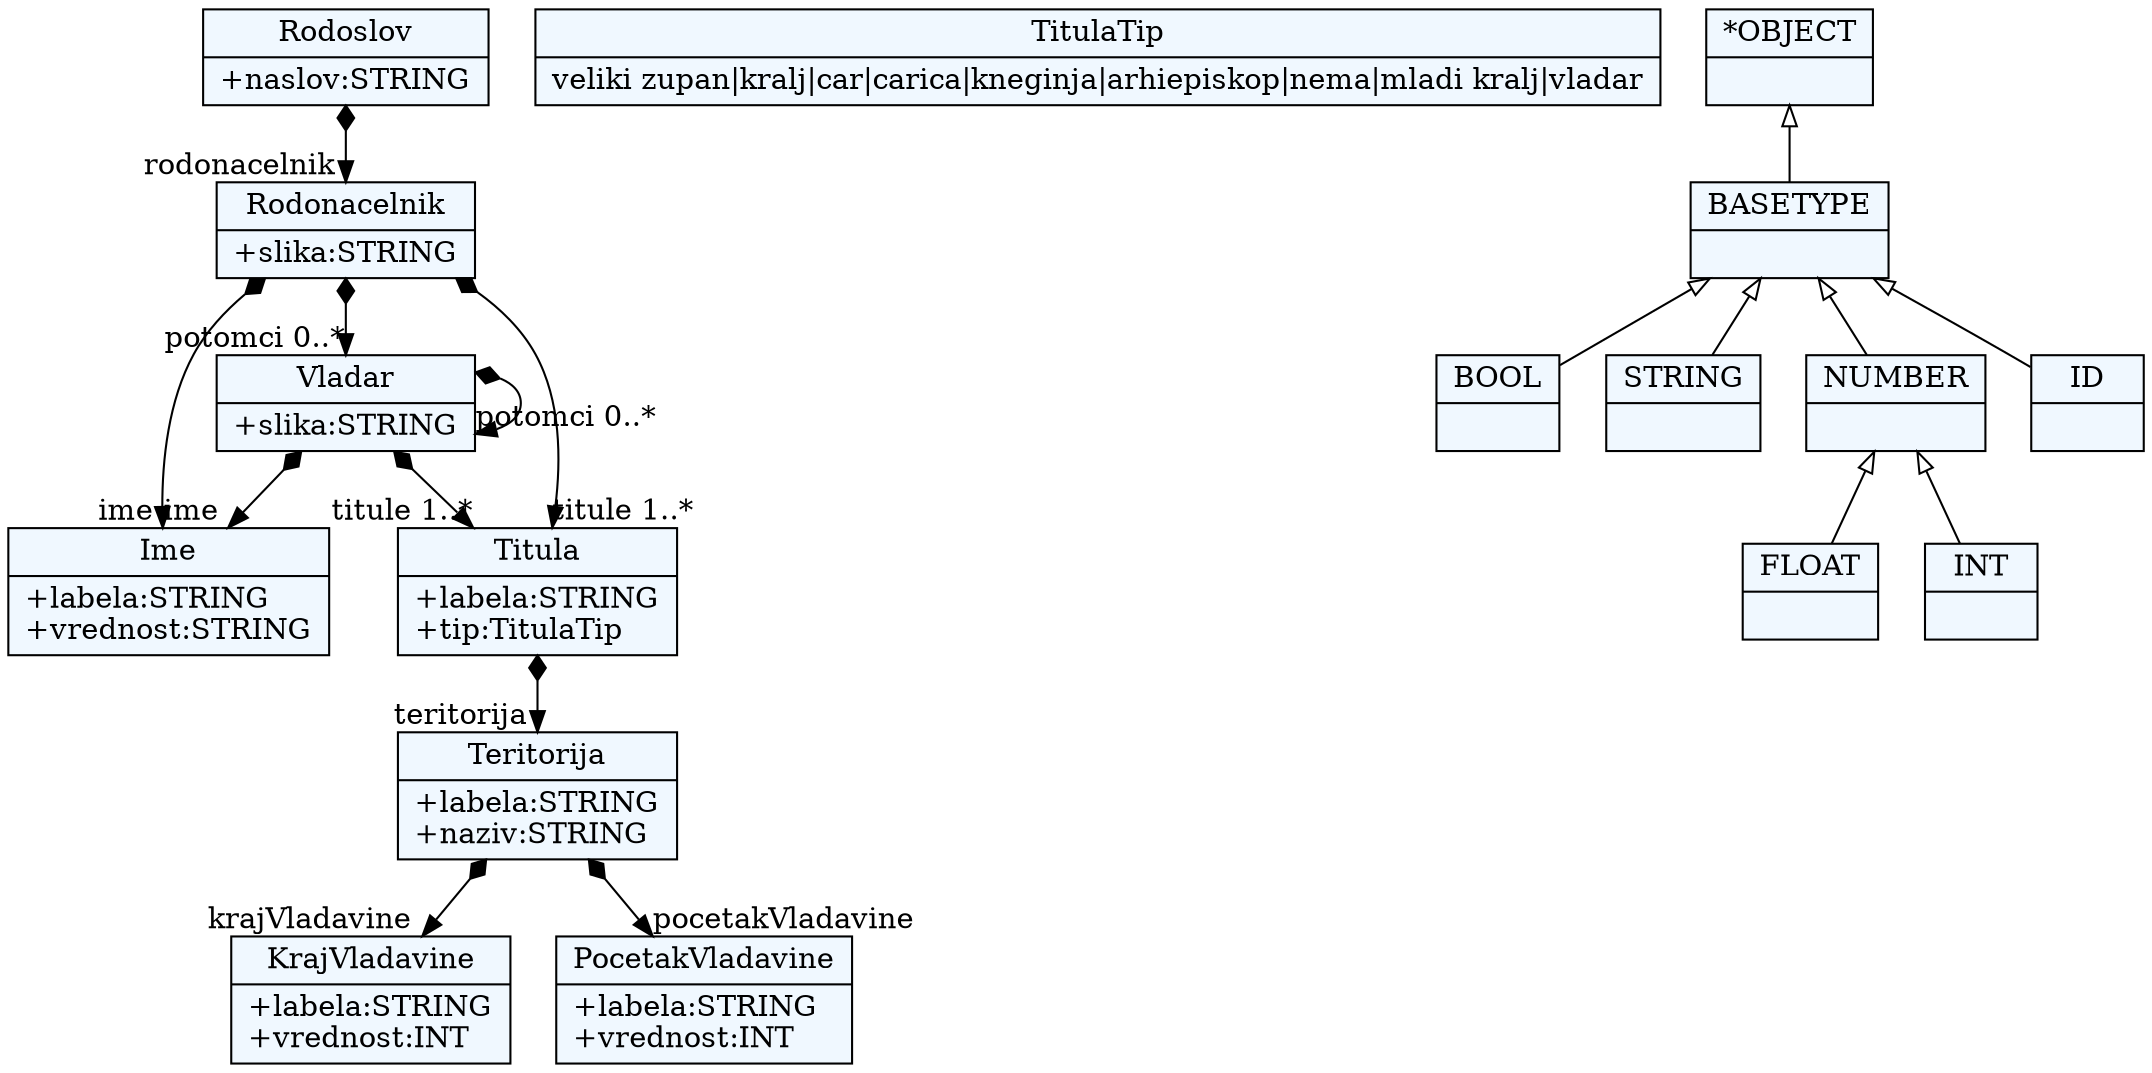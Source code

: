 
    digraph xtext {
    fontname = "Bitstream Vera Sans"
    fontsize = 8
    node[
        shape=record,
        style=filled,
        fillcolor=aliceblue
    ]
    nodesep = 0.3
    edge[dir=black,arrowtail=empty]


20931240 -> 20922744[arrowtail=diamond, dir=both, headlabel="rodonacelnik "]
20931240[ label="{Rodoslov|+naslov:STRING\l}"]

52700536[ label="{KrajVladavine|+labela:STRING\l+vrednost:INT\l}"]

20922744 -> 20941624[arrowtail=diamond, dir=both, headlabel="ime "]
20922744 -> 52698648[arrowtail=diamond, dir=both, headlabel="titule 1..*"]
20922744 -> 20938792[arrowtail=diamond, dir=both, headlabel="potomci 0..*"]
20922744[ label="{Rodonacelnik|+slika:STRING\l}"]

52704312 -> 52707144[arrowtail=diamond, dir=both, headlabel="pocetakVladavine "]
52704312 -> 52700536[arrowtail=diamond, dir=both, headlabel="krajVladavine "]
52704312[ label="{Teritorija|+labela:STRING\l+naziv:STRING\l}"]

52701480[ label="{TitulaTip|veliki zupan\|kralj\|car\|carica\|kneginja\|arhiepiskop\|nema\|mladi kralj\|vladar}"]

20941624[ label="{Ime|+labela:STRING\l+vrednost:STRING\l}"]

52698648 -> 52704312[arrowtail=diamond, dir=both, headlabel="teritorija "]
52698648[ label="{Titula|+labela:STRING\l+tip:TitulaTip\l}"]

52707144[ label="{PocetakVladavine|+labela:STRING\l+vrednost:INT\l}"]

20938792 -> 20941624[arrowtail=diamond, dir=both, headlabel="ime "]
20938792 -> 52698648[arrowtail=diamond, dir=both, headlabel="titule 1..*"]
20938792 -> 20938792[arrowtail=diamond, dir=both, headlabel="potomci 0..*"]
20938792[ label="{Vladar|+slika:STRING\l}"]

20929352[ label="{FLOAT|}"]

20937848[ label="{*OBJECT|}"]
20937848 -> 20935016 [dir=back]

20923688[ label="{BOOL|}"]

20926520[ label="{INT|}"]

20920856[ label="{STRING|}"]

20935016[ label="{BASETYPE|}"]
20935016 -> 20932184 [dir=back]
20935016 -> 20923688 [dir=back]
20935016 -> 20918024 [dir=back]
20935016 -> 20920856 [dir=back]

20932184[ label="{NUMBER|}"]
20932184 -> 20929352 [dir=back]
20932184 -> 20926520 [dir=back]

20918024[ label="{ID|}"]


}

